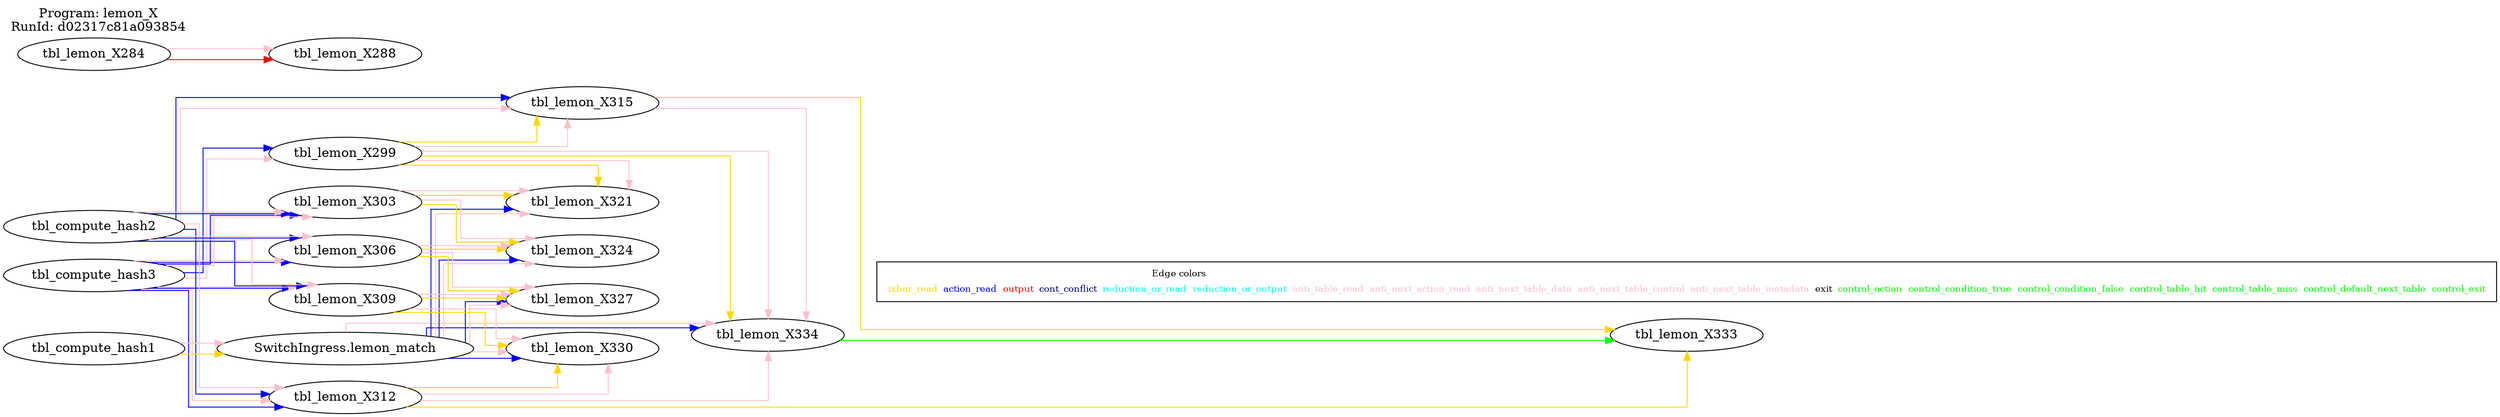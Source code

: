 digraph table_deps {
  splines=ortho; rankdir=LR;
  label="Program: lemon_X
RunId: d02317c81a093854
";
  labelloc=t; labeljust=l;
  { "tbl_lemon_X334"; "tbl_lemon_X315"; "tbl_lemon_X330"; "tbl_lemon_X327"; "tbl_lemon_X324"; "tbl_lemon_X321"; }
  { rank = same; "tbl_lemon_X333"; }
  { rank = same; "tbl_compute_hash3"; "tbl_compute_hash2"; "tbl_compute_hash1"; "tbl_lemon_X284"; }
  { rank = same; "tbl_lemon_X299"; "SwitchIngress.lemon_match"; "tbl_lemon_X312"; "tbl_lemon_X288"; "tbl_lemon_X309"; "tbl_lemon_X306"; "tbl_lemon_X303"; }
   "tbl_lemon_X334" -> "tbl_lemon_X333" [ label= "",color=green ];
   "tbl_compute_hash3" -> "tbl_lemon_X299" [ label= "",color=blue ];
   "tbl_compute_hash1" -> "SwitchIngress.lemon_match" [ label= "",color=gold ];
   "tbl_compute_hash2" -> "tbl_lemon_X312" [ label= "",color=blue ];
   "tbl_compute_hash3" -> "tbl_lemon_X312" [ label= "",color=blue ];
   "tbl_compute_hash2" -> "tbl_lemon_X315" [ label= "",color=blue ];
   "tbl_lemon_X299" -> "tbl_lemon_X315" [ label= "",color=gold ];
   "tbl_lemon_X284" -> "tbl_lemon_X288" [ label= "",color=red ];
   "SwitchIngress.lemon_match" -> "tbl_lemon_X334" [ label= "",color=blue ];
   "tbl_lemon_X299" -> "tbl_lemon_X334" [ label= "",color=gold ];
   "tbl_lemon_X312" -> "tbl_lemon_X333" [ label= "",color=gold ];
   "tbl_lemon_X315" -> "tbl_lemon_X333" [ label= "",color=gold ];
   "tbl_compute_hash2" -> "tbl_lemon_X309" [ label= "",color=blue ];
   "tbl_compute_hash3" -> "tbl_lemon_X309" [ label= "",color=blue ];
   "tbl_compute_hash2" -> "tbl_lemon_X306" [ label= "",color=blue ];
   "tbl_compute_hash3" -> "tbl_lemon_X306" [ label= "",color=blue ];
   "SwitchIngress.lemon_match" -> "tbl_lemon_X330" [ label= "",color=blue ];
   "tbl_lemon_X309" -> "tbl_lemon_X330" [ label= "",color=gold ];
   "tbl_lemon_X312" -> "tbl_lemon_X330" [ label= "",color=gold ];
   "tbl_compute_hash2" -> "tbl_lemon_X303" [ label= "",color=blue ];
   "tbl_compute_hash3" -> "tbl_lemon_X303" [ label= "",color=blue ];
   "SwitchIngress.lemon_match" -> "tbl_lemon_X327" [ label= "",color=blue ];
   "tbl_lemon_X306" -> "tbl_lemon_X327" [ label= "",color=gold ];
   "tbl_lemon_X309" -> "tbl_lemon_X327" [ label= "",color=gold ];
   "SwitchIngress.lemon_match" -> "tbl_lemon_X324" [ label= "",color=blue ];
   "tbl_lemon_X303" -> "tbl_lemon_X324" [ label= "",color=gold ];
   "tbl_lemon_X306" -> "tbl_lemon_X324" [ label= "",color=gold ];
   "SwitchIngress.lemon_match" -> "tbl_lemon_X321" [ label= "",color=blue ];
   "tbl_lemon_X299" -> "tbl_lemon_X321" [ label= "",color=gold ];
   "tbl_lemon_X303" -> "tbl_lemon_X321" [ label= "",color=gold ];
   "tbl_lemon_X315" -> "tbl_lemon_X334" [ label= "",color=pink ];
   "tbl_lemon_X299" -> "tbl_lemon_X315" [ label= "",color=pink ];
   "tbl_lemon_X299" -> "tbl_lemon_X334" [ label= "",color=pink ];
   "tbl_lemon_X299" -> "tbl_lemon_X321" [ label= "",color=pink ];
   "SwitchIngress.lemon_match" -> "tbl_lemon_X334" [ label= "",color=pink ];
   "SwitchIngress.lemon_match" -> "tbl_lemon_X330" [ label= "",color=pink ];
   "SwitchIngress.lemon_match" -> "tbl_lemon_X327" [ label= "",color=pink ];
   "SwitchIngress.lemon_match" -> "tbl_lemon_X324" [ label= "",color=pink ];
   "SwitchIngress.lemon_match" -> "tbl_lemon_X321" [ label= "",color=pink ];
   "tbl_lemon_X312" -> "tbl_lemon_X334" [ label= "",color=pink ];
   "tbl_lemon_X312" -> "tbl_lemon_X330" [ label= "",color=pink ];
   "tbl_lemon_X309" -> "tbl_lemon_X330" [ label= "",color=pink ];
   "tbl_lemon_X309" -> "tbl_lemon_X327" [ label= "",color=pink ];
   "tbl_lemon_X306" -> "tbl_lemon_X327" [ label= "",color=pink ];
   "tbl_lemon_X306" -> "tbl_lemon_X324" [ label= "",color=pink ];
   "tbl_lemon_X303" -> "tbl_lemon_X324" [ label= "",color=pink ];
   "tbl_lemon_X303" -> "tbl_lemon_X321" [ label= "",color=pink ];
   "tbl_compute_hash3" -> "tbl_lemon_X299" [ label= "",color=pink ];
   "tbl_compute_hash3" -> "tbl_lemon_X312" [ label= "",color=pink ];
   "tbl_compute_hash3" -> "tbl_lemon_X309" [ label= "",color=pink ];
   "tbl_compute_hash3" -> "tbl_lemon_X306" [ label= "",color=pink ];
   "tbl_compute_hash3" -> "tbl_lemon_X303" [ label= "",color=pink ];
   "tbl_compute_hash2" -> "tbl_lemon_X312" [ label= "",color=pink ];
   "tbl_compute_hash2" -> "tbl_lemon_X315" [ label= "",color=pink ];
   "tbl_compute_hash2" -> "tbl_lemon_X309" [ label= "",color=pink ];
   "tbl_compute_hash2" -> "tbl_lemon_X306" [ label= "",color=pink ];
   "tbl_compute_hash2" -> "tbl_lemon_X303" [ label= "",color=pink ];
   "tbl_compute_hash1" -> "SwitchIngress.lemon_match" [ label= "",color=pink ];
   "tbl_lemon_X284" -> "tbl_lemon_X288" [ label= "",color=pink ];
  { rank=max;
    subgraph cluster_legend { node [ shape=record; fontsize=10];
      empty [label=<<table border="0" cellborder="0"><tr><td colspan="8">Edge colors</td></tr><tr><td><font color="gold">ixbar_read</font></td><td><font color="blue">action_read</font></td><td><font color="red">output</font></td><td><font color="navy">cont_conflict</font></td><td><font color="cyan">reduction_or_read</font></td><td><font color="cyan">reduction_or_output</font></td><td><font color="pink">anti_table_read</font></td><td><font color="pink">anti_next_action_read</font></td><td><font color="pink">anti_next_table_data</font></td><td><font color="pink">anti_next_table_control</font></td><td><font color="pink">anti_next_table_metadata</font></td><td><font color="black">exit</font></td><td><font color="green">control_action</font></td><td><font color="green">control_condition_true</font></td><td><font color="green">control_condition_false</font></td><td><font color="green">control_table_hit</font></td><td><font color="green">control_table_miss</font></td><td><font color="green">control_default_next_table</font></td><td><font color="green">control_exit</font></td></tr></table>>;]
    }
  }
}
